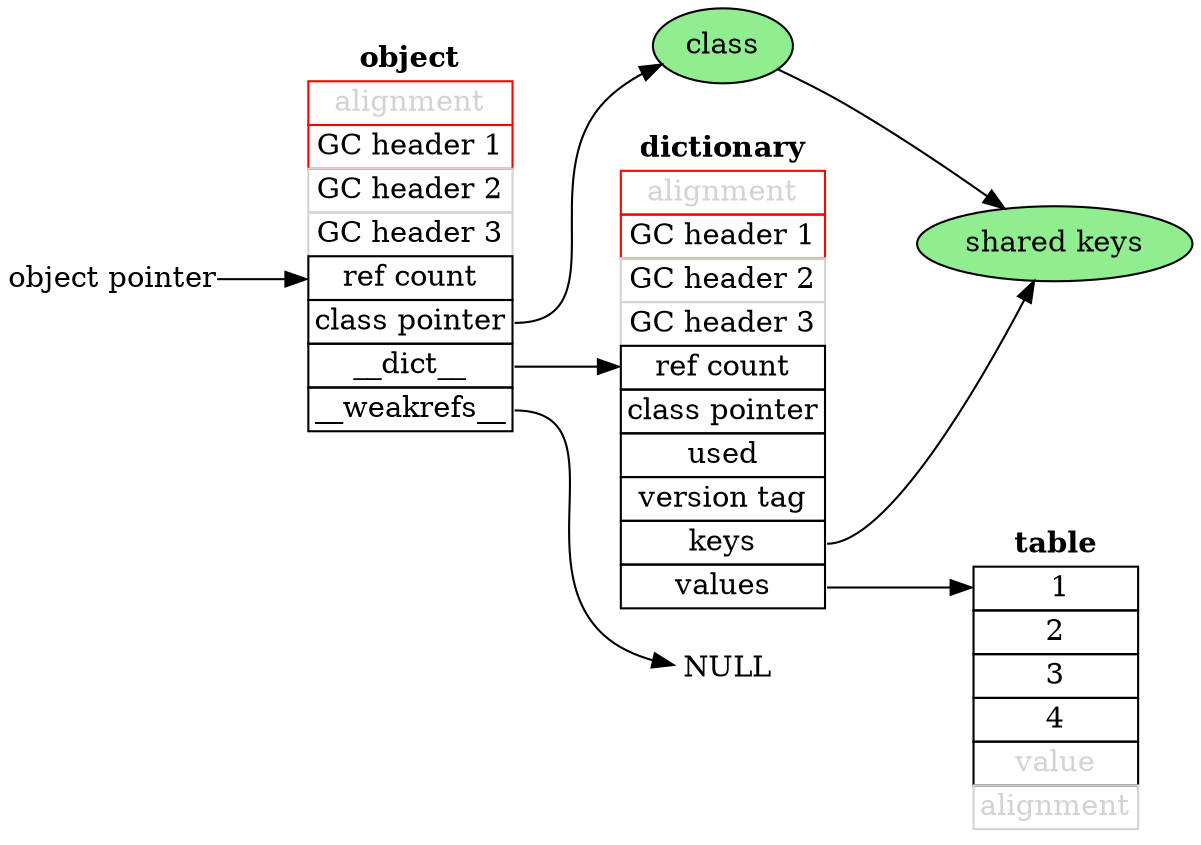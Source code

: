 digraph object_layout_36 {
    
    graph [ dpi = 300 ]; 

    rankdir = "LR"

    NULL [ label = " NULL"; shape="plain"]
    class [label="class"; fillcolor="lightgreen"; style="filled"]
    keys [label="shared keys"; fillcolor="lightgreen"; style="filled"]

    object [
        shape = none
        label = <<table border="0" cellspacing="0">
                    <tr><td><b>object</b></td></tr>
                    <tr><td border="1" color = "red" ><font color = "lightgray">alignment</font></td></tr>
                    <tr><td border="1" color = "red" >GC header 1</td></tr>
                    <tr><td border="1" color = "lightgrey" >GC header 2</td></tr>
                    <tr><td border="1" color = "lightgrey" >GC header 3</td></tr>
                    <tr><td port="p0" border="1">ref count</td></tr>
                    <tr><td port="cls" border="1">class pointer</td></tr>
                    <tr><td port="dict" border="1">__dict__</td></tr>
                    <tr><td port="weak" border="1">__weakrefs__</td></tr>
                </table>>
    ]

    dictionary [
        shape = none
        label = <<table border="0" cellspacing="0">
                    <tr><td><b>dictionary</b></td></tr>
                    <tr><td border="1" color = "red" ><font color = "lightgray">alignment</font></td></tr>
                    <tr><td border="1" color = "red" >GC header 1</td></tr>
                    <tr><td border="1" color = "lightgrey" >GC header 2</td></tr>
                    <tr><td border="1" color = "lightgrey" >GC header 3</td></tr>
                    <tr><td port="p0" border="1">ref count</td></tr>
                    <tr><td port="cls" border="1">class pointer</td></tr>
                    <tr><td border="1">used</td></tr>
                    <tr><td border="1">version tag</td></tr>
                    <tr><td port="keys" border="1">keys</td></tr>
                    <tr><td port="values" border="1">values</td></tr>
                </table>>
    ]

    values [
        shape = none
        label = <<table border="0" cellspacing="0">
                    <tr><td><b>table</b></td></tr>
                    <tr><td port="p0" border="1">     1    </td></tr>
                    <tr><td border="1"> 2 </td></tr>
                    <tr><td border="1"> 3 </td></tr>
                    <tr><td border="1"> 4 </td></tr>
                    <tr><td border="1"><font color = "lightgray">value</font></td></tr>
                    <tr><td border="1" color = "lightgrey" ><font color = "lightgray">alignment</font></td></tr>
                </table>>
    ]

    op [label="object pointer"; shape="plain"]
    op -> object:p0

    object:weak ->  NULL
    object:cls -> class
    object:dict -> dictionary:p0
    dictionary:values -> values:p0
    dictionary:keys -> keys
    class -> keys
}
